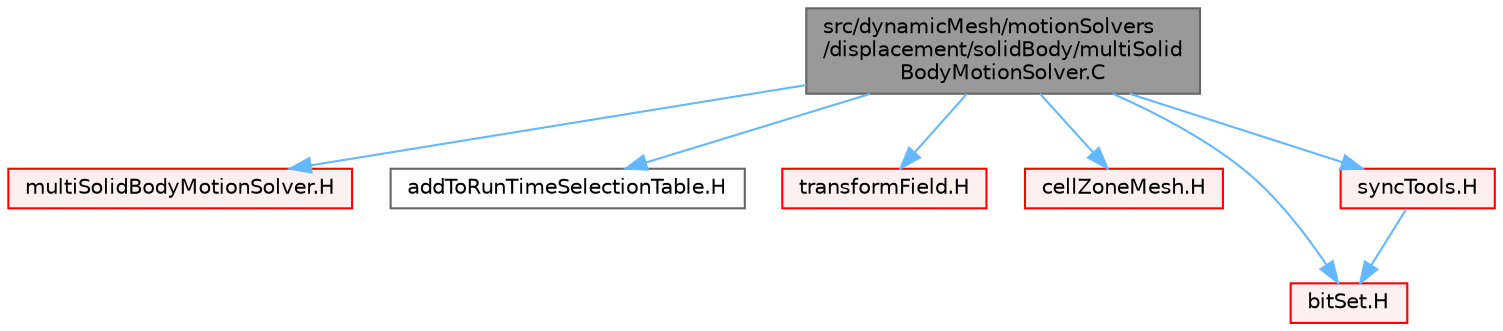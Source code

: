 digraph "src/dynamicMesh/motionSolvers/displacement/solidBody/multiSolidBodyMotionSolver.C"
{
 // LATEX_PDF_SIZE
  bgcolor="transparent";
  edge [fontname=Helvetica,fontsize=10,labelfontname=Helvetica,labelfontsize=10];
  node [fontname=Helvetica,fontsize=10,shape=box,height=0.2,width=0.4];
  Node1 [id="Node000001",label="src/dynamicMesh/motionSolvers\l/displacement/solidBody/multiSolid\lBodyMotionSolver.C",height=0.2,width=0.4,color="gray40", fillcolor="grey60", style="filled", fontcolor="black",tooltip=" "];
  Node1 -> Node2 [id="edge1_Node000001_Node000002",color="steelblue1",style="solid",tooltip=" "];
  Node2 [id="Node000002",label="multiSolidBodyMotionSolver.H",height=0.2,width=0.4,color="red", fillcolor="#FFF0F0", style="filled",URL="$multiSolidBodyMotionSolver_8H.html",tooltip=" "];
  Node1 -> Node406 [id="edge2_Node000001_Node000406",color="steelblue1",style="solid",tooltip=" "];
  Node406 [id="Node000406",label="addToRunTimeSelectionTable.H",height=0.2,width=0.4,color="grey40", fillcolor="white", style="filled",URL="$addToRunTimeSelectionTable_8H.html",tooltip="Macros for easy insertion into run-time selection tables."];
  Node1 -> Node407 [id="edge3_Node000001_Node000407",color="steelblue1",style="solid",tooltip=" "];
  Node407 [id="Node000407",label="transformField.H",height=0.2,width=0.4,color="red", fillcolor="#FFF0F0", style="filled",URL="$transformField_8H.html",tooltip="Spatial transformation functions for primitive fields."];
  Node1 -> Node336 [id="edge4_Node000001_Node000336",color="steelblue1",style="solid",tooltip=" "];
  Node336 [id="Node000336",label="cellZoneMesh.H",height=0.2,width=0.4,color="red", fillcolor="#FFF0F0", style="filled",URL="$cellZoneMesh_8H.html",tooltip="Foam::cellZoneMesh."];
  Node1 -> Node181 [id="edge5_Node000001_Node000181",color="steelblue1",style="solid",tooltip=" "];
  Node181 [id="Node000181",label="bitSet.H",height=0.2,width=0.4,color="red", fillcolor="#FFF0F0", style="filled",URL="$bitSet_8H.html",tooltip=" "];
  Node1 -> Node408 [id="edge6_Node000001_Node000408",color="steelblue1",style="solid",tooltip=" "];
  Node408 [id="Node000408",label="syncTools.H",height=0.2,width=0.4,color="red", fillcolor="#FFF0F0", style="filled",URL="$syncTools_8H.html",tooltip=" "];
  Node408 -> Node181 [id="edge7_Node000408_Node000181",color="steelblue1",style="solid",tooltip=" "];
}
